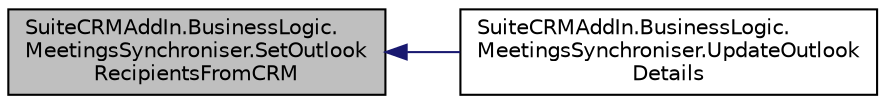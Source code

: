 digraph "SuiteCRMAddIn.BusinessLogic.MeetingsSynchroniser.SetOutlookRecipientsFromCRM"
{
  edge [fontname="Helvetica",fontsize="10",labelfontname="Helvetica",labelfontsize="10"];
  node [fontname="Helvetica",fontsize="10",shape=record];
  rankdir="LR";
  Node59 [label="SuiteCRMAddIn.BusinessLogic.\lMeetingsSynchroniser.SetOutlook\lRecipientsFromCRM",height=0.2,width=0.4,color="black", fillcolor="grey75", style="filled", fontcolor="black"];
  Node59 -> Node60 [dir="back",color="midnightblue",fontsize="10",style="solid",fontname="Helvetica"];
  Node60 [label="SuiteCRMAddIn.BusinessLogic.\lMeetingsSynchroniser.UpdateOutlook\lDetails",height=0.2,width=0.4,color="black", fillcolor="white", style="filled",URL="$class_suite_c_r_m_add_in_1_1_business_logic_1_1_meetings_synchroniser.html#a8f0c99c95424ef0b2514bd3dfccda977"];
}
